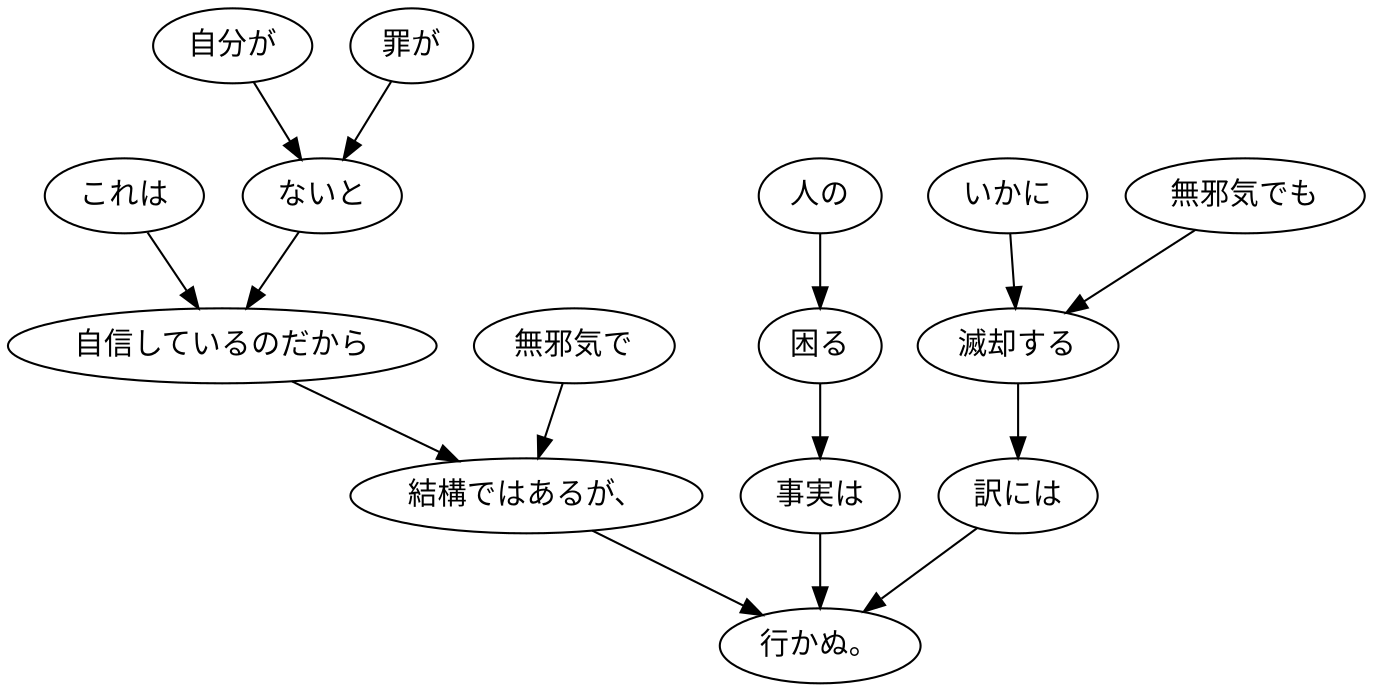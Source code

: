 digraph graph2704 {
	node0 [label="これは"];
	node1 [label="自分が"];
	node2 [label="罪が"];
	node3 [label="ないと"];
	node4 [label="自信しているのだから"];
	node5 [label="無邪気で"];
	node6 [label="結構ではあるが、"];
	node7 [label="人の"];
	node8 [label="困る"];
	node9 [label="事実は"];
	node10 [label="いかに"];
	node11 [label="無邪気でも"];
	node12 [label="滅却する"];
	node13 [label="訳には"];
	node14 [label="行かぬ。"];
	node0 -> node4;
	node1 -> node3;
	node2 -> node3;
	node3 -> node4;
	node4 -> node6;
	node5 -> node6;
	node6 -> node14;
	node7 -> node8;
	node8 -> node9;
	node9 -> node14;
	node10 -> node12;
	node11 -> node12;
	node12 -> node13;
	node13 -> node14;
}
